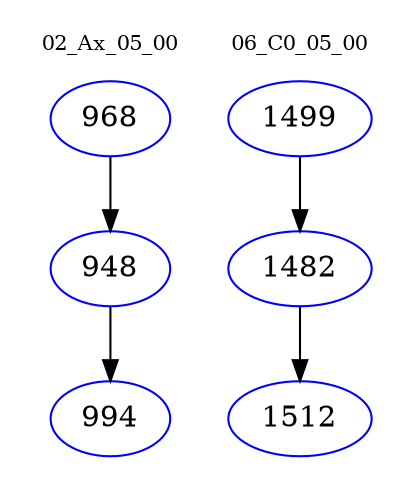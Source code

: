 digraph{
subgraph cluster_0 {
color = white
label = "02_Ax_05_00";
fontsize=10;
T0_968 [label="968", color="blue"]
T0_968 -> T0_948 [color="black"]
T0_948 [label="948", color="blue"]
T0_948 -> T0_994 [color="black"]
T0_994 [label="994", color="blue"]
}
subgraph cluster_1 {
color = white
label = "06_C0_05_00";
fontsize=10;
T1_1499 [label="1499", color="blue"]
T1_1499 -> T1_1482 [color="black"]
T1_1482 [label="1482", color="blue"]
T1_1482 -> T1_1512 [color="black"]
T1_1512 [label="1512", color="blue"]
}
}
